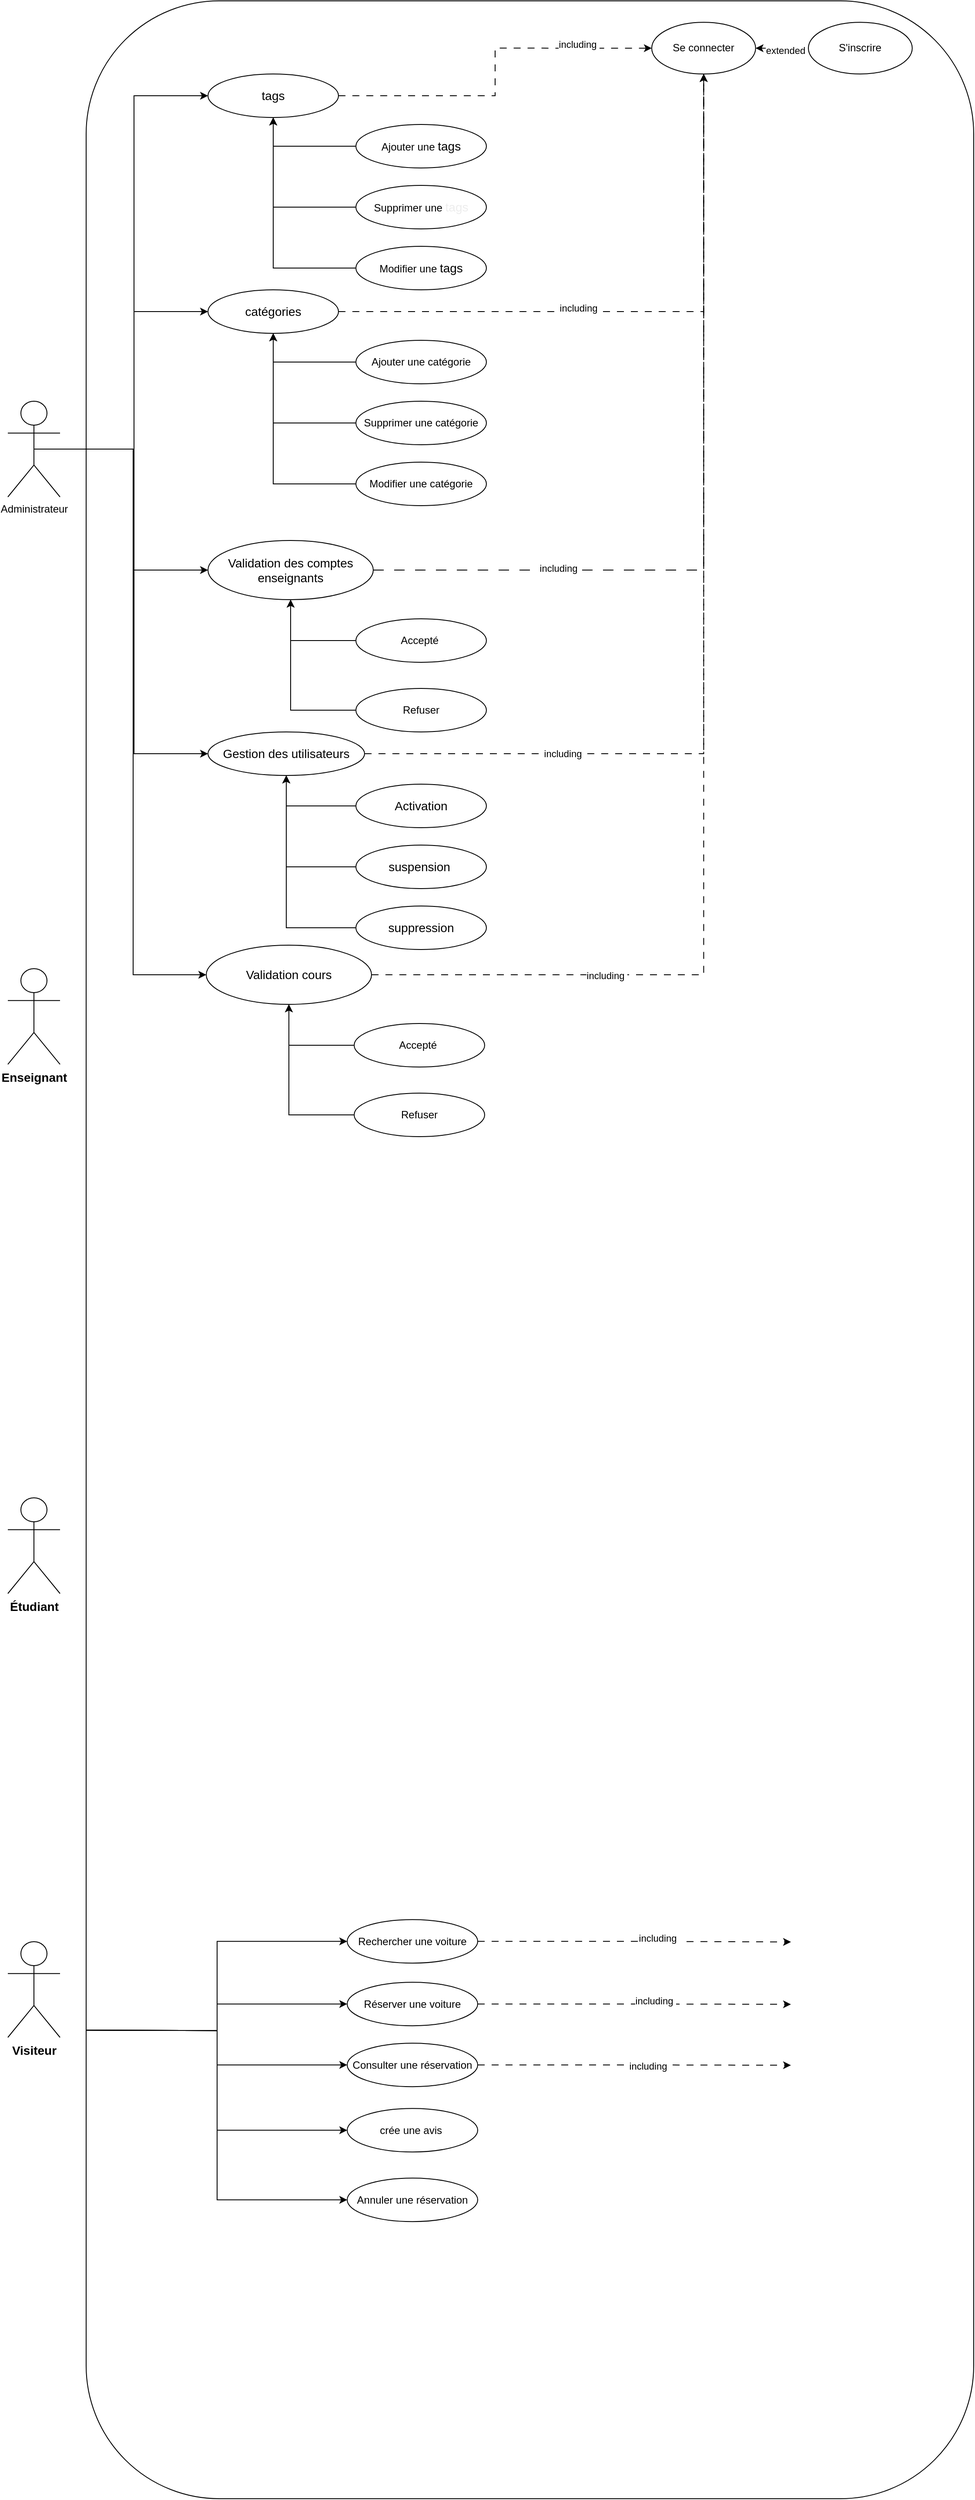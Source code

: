 <mxfile version="26.0.5">
  <diagram name="Cas d&#39;Utilisation - Réservation de Voitures" id="teA25qz9tyGUjJe5etD5">
    <mxGraphModel dx="1273" dy="53" grid="1" gridSize="10" guides="1" tooltips="1" connect="1" arrows="1" fold="1" page="1" pageScale="1" pageWidth="827" pageHeight="1169" math="0" shadow="0">
      <root>
        <mxCell id="0" />
        <mxCell id="1" parent="0" />
        <mxCell id="cDhB8mFdoMeOBjvVYA12-190" value="" style="rounded=1;whiteSpace=wrap;html=1;" parent="1" vertex="1">
          <mxGeometry x="1610" y="2210" width="1020" height="2870" as="geometry" />
        </mxCell>
        <mxCell id="cDhB8mFdoMeOBjvVYA12-191" style="edgeStyle=orthogonalEdgeStyle;rounded=0;orthogonalLoop=1;jettySize=auto;html=1;exitX=0.5;exitY=0.5;exitDx=0;exitDy=0;exitPerimeter=0;entryX=0;entryY=0.5;entryDx=0;entryDy=0;" parent="1" target="cDhB8mFdoMeOBjvVYA12-208" edge="1">
          <mxGeometry relative="1" as="geometry">
            <mxPoint x="1610" y="4541.61" as="sourcePoint" />
          </mxGeometry>
        </mxCell>
        <mxCell id="cDhB8mFdoMeOBjvVYA12-192" style="edgeStyle=orthogonalEdgeStyle;rounded=0;orthogonalLoop=1;jettySize=auto;html=1;exitX=0.5;exitY=0.5;exitDx=0;exitDy=0;exitPerimeter=0;entryX=0;entryY=0.5;entryDx=0;entryDy=0;" parent="1" target="cDhB8mFdoMeOBjvVYA12-211" edge="1">
          <mxGeometry relative="1" as="geometry">
            <mxPoint x="1610" y="4541.61" as="sourcePoint" />
          </mxGeometry>
        </mxCell>
        <mxCell id="cDhB8mFdoMeOBjvVYA12-193" style="edgeStyle=orthogonalEdgeStyle;rounded=0;orthogonalLoop=1;jettySize=auto;html=1;exitX=0.5;exitY=0.5;exitDx=0;exitDy=0;exitPerimeter=0;entryX=0;entryY=0.5;entryDx=0;entryDy=0;" parent="1" target="cDhB8mFdoMeOBjvVYA12-214" edge="1">
          <mxGeometry relative="1" as="geometry">
            <mxPoint x="1610" y="4541.61" as="sourcePoint" />
          </mxGeometry>
        </mxCell>
        <mxCell id="cDhB8mFdoMeOBjvVYA12-194" style="edgeStyle=orthogonalEdgeStyle;rounded=0;orthogonalLoop=1;jettySize=auto;html=1;exitX=0.5;exitY=0.5;exitDx=0;exitDy=0;exitPerimeter=0;entryX=0;entryY=0.5;entryDx=0;entryDy=0;" parent="1" target="cDhB8mFdoMeOBjvVYA12-252" edge="1">
          <mxGeometry relative="1" as="geometry">
            <mxPoint x="1610" y="4541.61" as="sourcePoint" />
          </mxGeometry>
        </mxCell>
        <mxCell id="cDhB8mFdoMeOBjvVYA12-195" style="edgeStyle=orthogonalEdgeStyle;rounded=0;orthogonalLoop=1;jettySize=auto;html=1;exitX=0.5;exitY=0.5;exitDx=0;exitDy=0;exitPerimeter=0;entryX=0;entryY=0.5;entryDx=0;entryDy=0;" parent="1" target="cDhB8mFdoMeOBjvVYA12-217" edge="1">
          <mxGeometry relative="1" as="geometry">
            <mxPoint x="1610" y="4541.61" as="sourcePoint" />
          </mxGeometry>
        </mxCell>
        <mxCell id="cDhB8mFdoMeOBjvVYA12-196" value="&lt;span style=&quot;box-sizing: border-box; border: 0px solid; --tw-border-spacing-x: 0; --tw-border-spacing-y: 0; --tw-translate-x: 0; --tw-translate-y: 0; --tw-rotate: 0; --tw-skew-x: 0; --tw-skew-y: 0; --tw-scale-x: 1; --tw-scale-y: 1; --tw-pan-x: ; --tw-pan-y: ; --tw-pinch-zoom: ; --tw-scroll-snap-strictness: proximity; --tw-gradient-from-position: ; --tw-gradient-via-position: ; --tw-gradient-to-position: ; --tw-ordinal: ; --tw-slashed-zero: ; --tw-numeric-figure: ; --tw-numeric-spacing: ; --tw-numeric-fraction: ; --tw-ring-inset: ; --tw-ring-offset-width: 0px; --tw-ring-offset-color: #fff; --tw-ring-color: rgba(59,130,246,.5); --tw-ring-offset-shadow: 0 0 #0000; --tw-ring-shadow: 0 0 #0000; --tw-shadow: 0 0 #0000; --tw-shadow-colored: 0 0 #0000; --tw-blur: ; --tw-brightness: ; --tw-contrast: ; --tw-grayscale: ; --tw-hue-rotate: ; --tw-invert: ; --tw-saturate: ; --tw-sepia: ; --tw-drop-shadow: ; --tw-backdrop-blur: ; --tw-backdrop-brightness: ; --tw-backdrop-contrast: ; --tw-backdrop-grayscale: ; --tw-backdrop-hue-rotate: ; --tw-backdrop-invert: ; --tw-backdrop-opacity: ; --tw-backdrop-saturate: ; --tw-backdrop-sepia: ; --tw-contain-size: ; --tw-contain-layout: ; --tw-contain-paint: ; --tw-contain-style: ; font-weight: bolder; color: rgb(0, 0, 0); font-family: &amp;quot;Nunito Sans&amp;quot;, sans-serif; font-size: 14px; text-align: start; white-space: pre-wrap; background-color: rgb(255, 255, 255);&quot;&gt;Enseignant&lt;/span&gt;" style="shape=umlActor;verticalLabelPosition=bottom;verticalAlign=top;html=1;" parent="1" vertex="1">
          <mxGeometry x="1520" y="3321.99" width="60" height="110" as="geometry" />
        </mxCell>
        <mxCell id="cDhB8mFdoMeOBjvVYA12-197" style="edgeStyle=orthogonalEdgeStyle;rounded=0;orthogonalLoop=1;jettySize=auto;html=1;exitX=0.5;exitY=0.5;exitDx=0;exitDy=0;exitPerimeter=0;entryX=0;entryY=0.5;entryDx=0;entryDy=0;" parent="1" source="cDhB8mFdoMeOBjvVYA12-201" target="cDhB8mFdoMeOBjvVYA12-229" edge="1">
          <mxGeometry relative="1" as="geometry" />
        </mxCell>
        <mxCell id="cDhB8mFdoMeOBjvVYA12-198" style="edgeStyle=orthogonalEdgeStyle;rounded=0;orthogonalLoop=1;jettySize=auto;html=1;exitX=0.5;exitY=0.5;exitDx=0;exitDy=0;exitPerimeter=0;entryX=0;entryY=0.5;entryDx=0;entryDy=0;" parent="1" source="cDhB8mFdoMeOBjvVYA12-201" target="cDhB8mFdoMeOBjvVYA12-220" edge="1">
          <mxGeometry relative="1" as="geometry" />
        </mxCell>
        <mxCell id="cDhB8mFdoMeOBjvVYA12-199" style="edgeStyle=orthogonalEdgeStyle;rounded=0;orthogonalLoop=1;jettySize=auto;html=1;exitX=0.5;exitY=0.5;exitDx=0;exitDy=0;exitPerimeter=0;entryX=0;entryY=0.5;entryDx=0;entryDy=0;" parent="1" source="cDhB8mFdoMeOBjvVYA12-201" target="cDhB8mFdoMeOBjvVYA12-238" edge="1">
          <mxGeometry relative="1" as="geometry" />
        </mxCell>
        <mxCell id="cDhB8mFdoMeOBjvVYA12-200" style="edgeStyle=orthogonalEdgeStyle;rounded=0;orthogonalLoop=1;jettySize=auto;html=1;exitX=0.5;exitY=0.5;exitDx=0;exitDy=0;exitPerimeter=0;entryX=0;entryY=0.5;entryDx=0;entryDy=0;" parent="1" source="cDhB8mFdoMeOBjvVYA12-201" target="cDhB8mFdoMeOBjvVYA12-245" edge="1">
          <mxGeometry relative="1" as="geometry" />
        </mxCell>
        <mxCell id="G7xuWfakosedyqUKOBpY-17" style="edgeStyle=orthogonalEdgeStyle;rounded=0;orthogonalLoop=1;jettySize=auto;html=1;exitX=0.5;exitY=0.5;exitDx=0;exitDy=0;exitPerimeter=0;entryX=0;entryY=0.5;entryDx=0;entryDy=0;" parent="1" source="cDhB8mFdoMeOBjvVYA12-201" target="G7xuWfakosedyqUKOBpY-11" edge="1">
          <mxGeometry relative="1" as="geometry" />
        </mxCell>
        <mxCell id="cDhB8mFdoMeOBjvVYA12-201" value="Administrateur" style="shape=umlActor;verticalLabelPosition=bottom;verticalAlign=top;html=1;" parent="1" vertex="1">
          <mxGeometry x="1520" y="2670" width="60" height="110" as="geometry" />
        </mxCell>
        <mxCell id="cDhB8mFdoMeOBjvVYA12-202" value="Se connecter" style="ellipse;whiteSpace=wrap;html=1;" parent="1" vertex="1">
          <mxGeometry x="2260" y="2234.68" width="119.38" height="59.32" as="geometry" />
        </mxCell>
        <mxCell id="cDhB8mFdoMeOBjvVYA12-203" style="edgeStyle=orthogonalEdgeStyle;rounded=0;orthogonalLoop=1;jettySize=auto;html=1;exitX=0;exitY=0.5;exitDx=0;exitDy=0;entryX=1;entryY=0.5;entryDx=0;entryDy=0;dashed=1;dashPattern=8 8;" parent="1" source="cDhB8mFdoMeOBjvVYA12-205" target="cDhB8mFdoMeOBjvVYA12-202" edge="1">
          <mxGeometry relative="1" as="geometry" />
        </mxCell>
        <mxCell id="cDhB8mFdoMeOBjvVYA12-204" value="extended&amp;nbsp;" style="edgeLabel;html=1;align=center;verticalAlign=middle;resizable=0;points=[];" parent="cDhB8mFdoMeOBjvVYA12-203" vertex="1" connectable="0">
          <mxGeometry x="-0.151" y="2" relative="1" as="geometry">
            <mxPoint as="offset" />
          </mxGeometry>
        </mxCell>
        <mxCell id="cDhB8mFdoMeOBjvVYA12-205" value="S&#39;inscrire" style="ellipse;whiteSpace=wrap;html=1;" parent="1" vertex="1">
          <mxGeometry x="2440" y="2234.68" width="119.38" height="59.32" as="geometry" />
        </mxCell>
        <mxCell id="cDhB8mFdoMeOBjvVYA12-206" style="edgeStyle=orthogonalEdgeStyle;rounded=0;orthogonalLoop=1;jettySize=auto;html=1;exitX=1;exitY=0.5;exitDx=0;exitDy=0;dashed=1;dashPattern=8 8;" parent="1" source="cDhB8mFdoMeOBjvVYA12-208" edge="1">
          <mxGeometry relative="1" as="geometry">
            <mxPoint x="2420" y="4440.287" as="targetPoint" />
            <Array as="points">
              <mxPoint x="2240" y="4439.62" />
            </Array>
          </mxGeometry>
        </mxCell>
        <mxCell id="cDhB8mFdoMeOBjvVYA12-207" value="including&amp;nbsp;" style="edgeLabel;html=1;align=center;verticalAlign=middle;resizable=0;points=[];" parent="cDhB8mFdoMeOBjvVYA12-206" vertex="1" connectable="0">
          <mxGeometry x="0.154" y="4" relative="1" as="geometry">
            <mxPoint as="offset" />
          </mxGeometry>
        </mxCell>
        <mxCell id="cDhB8mFdoMeOBjvVYA12-208" value="Rechercher une voiture" style="ellipse;whiteSpace=wrap;html=1;" parent="1" vertex="1">
          <mxGeometry x="1910" y="4414.62" width="150" height="50" as="geometry" />
        </mxCell>
        <mxCell id="cDhB8mFdoMeOBjvVYA12-209" style="edgeStyle=orthogonalEdgeStyle;rounded=0;orthogonalLoop=1;jettySize=auto;html=1;exitX=1;exitY=0.5;exitDx=0;exitDy=0;dashed=1;dashPattern=8 8;" parent="1" source="cDhB8mFdoMeOBjvVYA12-211" edge="1">
          <mxGeometry relative="1" as="geometry">
            <mxPoint x="2420" y="4511.953" as="targetPoint" />
          </mxGeometry>
        </mxCell>
        <mxCell id="cDhB8mFdoMeOBjvVYA12-210" value="including&amp;nbsp;" style="edgeLabel;html=1;align=center;verticalAlign=middle;resizable=0;points=[];" parent="cDhB8mFdoMeOBjvVYA12-209" vertex="1" connectable="0">
          <mxGeometry x="0.137" y="5" relative="1" as="geometry">
            <mxPoint as="offset" />
          </mxGeometry>
        </mxCell>
        <mxCell id="cDhB8mFdoMeOBjvVYA12-211" value="Réserver une voiture" style="ellipse;whiteSpace=wrap;html=1;" parent="1" vertex="1">
          <mxGeometry x="1910" y="4486.61" width="150" height="50" as="geometry" />
        </mxCell>
        <mxCell id="cDhB8mFdoMeOBjvVYA12-212" style="edgeStyle=orthogonalEdgeStyle;rounded=0;orthogonalLoop=1;jettySize=auto;html=1;exitX=1;exitY=0.5;exitDx=0;exitDy=0;dashed=1;dashPattern=8 8;" parent="1" source="cDhB8mFdoMeOBjvVYA12-214" edge="1">
          <mxGeometry relative="1" as="geometry">
            <mxPoint x="2420" y="4581.953" as="targetPoint" />
          </mxGeometry>
        </mxCell>
        <mxCell id="cDhB8mFdoMeOBjvVYA12-213" value="including&amp;nbsp;" style="edgeLabel;html=1;align=center;verticalAlign=middle;resizable=0;points=[];" parent="cDhB8mFdoMeOBjvVYA12-212" vertex="1" connectable="0">
          <mxGeometry x="0.094" relative="1" as="geometry">
            <mxPoint as="offset" />
          </mxGeometry>
        </mxCell>
        <mxCell id="cDhB8mFdoMeOBjvVYA12-214" value="Consulter une réservation" style="ellipse;whiteSpace=wrap;html=1;" parent="1" vertex="1">
          <mxGeometry x="1910" y="4556.61" width="150" height="50" as="geometry" />
        </mxCell>
        <mxCell id="cDhB8mFdoMeOBjvVYA12-217" value="Annuler une réservation" style="ellipse;whiteSpace=wrap;html=1;" parent="1" vertex="1">
          <mxGeometry x="1910" y="4711.62" width="150" height="50" as="geometry" />
        </mxCell>
        <mxCell id="cDhB8mFdoMeOBjvVYA12-218" style="edgeStyle=orthogonalEdgeStyle;rounded=0;orthogonalLoop=1;jettySize=auto;html=1;exitX=1;exitY=0.5;exitDx=0;exitDy=0;entryX=0.5;entryY=1;entryDx=0;entryDy=0;dashed=1;dashPattern=8 8;" parent="1" source="cDhB8mFdoMeOBjvVYA12-220" target="cDhB8mFdoMeOBjvVYA12-202" edge="1">
          <mxGeometry relative="1" as="geometry" />
        </mxCell>
        <mxCell id="cDhB8mFdoMeOBjvVYA12-219" value="including&amp;nbsp;" style="edgeLabel;html=1;align=center;verticalAlign=middle;resizable=0;points=[];" parent="cDhB8mFdoMeOBjvVYA12-218" vertex="1" connectable="0">
          <mxGeometry x="-0.199" y="4" relative="1" as="geometry">
            <mxPoint x="-1" as="offset" />
          </mxGeometry>
        </mxCell>
        <mxCell id="cDhB8mFdoMeOBjvVYA12-220" value="&lt;span style=&quot;color: rgb(0, 0, 0); font-family: &amp;quot;Nunito Sans&amp;quot;, sans-serif; font-size: 14px; text-align: left; background-color: rgb(255, 255, 255);&quot;&gt;catégories&lt;/span&gt;" style="ellipse;whiteSpace=wrap;html=1;" parent="1" vertex="1">
          <mxGeometry x="1750" y="2542" width="150" height="50" as="geometry" />
        </mxCell>
        <mxCell id="cDhB8mFdoMeOBjvVYA12-221" value="Ajouter une catégorie" style="ellipse;whiteSpace=wrap;html=1;" parent="1" vertex="1">
          <mxGeometry x="1920" y="2600" width="150" height="50" as="geometry" />
        </mxCell>
        <mxCell id="cDhB8mFdoMeOBjvVYA12-222" value="Supprimer une catégorie" style="ellipse;whiteSpace=wrap;html=1;" parent="1" vertex="1">
          <mxGeometry x="1920" y="2670" width="150" height="50" as="geometry" />
        </mxCell>
        <mxCell id="cDhB8mFdoMeOBjvVYA12-223" value="Modifier une catégorie" style="ellipse;whiteSpace=wrap;html=1;" parent="1" vertex="1">
          <mxGeometry x="1920" y="2740" width="150" height="50" as="geometry" />
        </mxCell>
        <mxCell id="cDhB8mFdoMeOBjvVYA12-224" style="edgeStyle=orthogonalEdgeStyle;rounded=0;orthogonalLoop=1;jettySize=auto;html=1;exitX=0;exitY=0.5;exitDx=0;exitDy=0;entryX=0.5;entryY=1;entryDx=0;entryDy=0;" parent="1" source="cDhB8mFdoMeOBjvVYA12-223" target="cDhB8mFdoMeOBjvVYA12-220" edge="1">
          <mxGeometry relative="1" as="geometry" />
        </mxCell>
        <mxCell id="cDhB8mFdoMeOBjvVYA12-225" style="edgeStyle=orthogonalEdgeStyle;rounded=0;orthogonalLoop=1;jettySize=auto;html=1;exitX=0;exitY=0.5;exitDx=0;exitDy=0;entryX=0.5;entryY=1;entryDx=0;entryDy=0;" parent="1" source="cDhB8mFdoMeOBjvVYA12-222" target="cDhB8mFdoMeOBjvVYA12-220" edge="1">
          <mxGeometry relative="1" as="geometry" />
        </mxCell>
        <mxCell id="cDhB8mFdoMeOBjvVYA12-226" style="edgeStyle=orthogonalEdgeStyle;rounded=0;orthogonalLoop=1;jettySize=auto;html=1;exitX=0;exitY=0.5;exitDx=0;exitDy=0;entryX=0.5;entryY=1;entryDx=0;entryDy=0;" parent="1" source="cDhB8mFdoMeOBjvVYA12-221" target="cDhB8mFdoMeOBjvVYA12-220" edge="1">
          <mxGeometry relative="1" as="geometry" />
        </mxCell>
        <mxCell id="cDhB8mFdoMeOBjvVYA12-227" style="edgeStyle=orthogonalEdgeStyle;rounded=0;orthogonalLoop=1;jettySize=auto;html=1;exitX=1;exitY=0.5;exitDx=0;exitDy=0;entryX=0;entryY=0.5;entryDx=0;entryDy=0;dashed=1;dashPattern=8 8;" parent="1" source="cDhB8mFdoMeOBjvVYA12-229" target="cDhB8mFdoMeOBjvVYA12-202" edge="1">
          <mxGeometry relative="1" as="geometry" />
        </mxCell>
        <mxCell id="cDhB8mFdoMeOBjvVYA12-228" value="including&amp;nbsp;" style="edgeLabel;html=1;align=center;verticalAlign=middle;resizable=0;points=[];" parent="cDhB8mFdoMeOBjvVYA12-227" vertex="1" connectable="0">
          <mxGeometry x="0.594" y="5" relative="1" as="geometry">
            <mxPoint as="offset" />
          </mxGeometry>
        </mxCell>
        <mxCell id="cDhB8mFdoMeOBjvVYA12-229" value="&lt;span style=&quot;color: rgb(0, 0, 0); font-family: &amp;quot;Nunito Sans&amp;quot;, sans-serif; font-size: 14px; text-align: left; background-color: rgb(255, 255, 255);&quot;&gt;tags&lt;/span&gt;" style="ellipse;whiteSpace=wrap;html=1;" parent="1" vertex="1">
          <mxGeometry x="1750" y="2294" width="150" height="50" as="geometry" />
        </mxCell>
        <mxCell id="cDhB8mFdoMeOBjvVYA12-230" value="Ajouter une&amp;nbsp;&lt;span style=&quot;font-family: &amp;quot;Nunito Sans&amp;quot;, sans-serif; font-size: 14px; text-align: left;&quot;&gt;tags&lt;/span&gt;" style="ellipse;whiteSpace=wrap;html=1;" parent="1" vertex="1">
          <mxGeometry x="1920" y="2352" width="150" height="50" as="geometry" />
        </mxCell>
        <mxCell id="cDhB8mFdoMeOBjvVYA12-231" value="&lt;span&gt;Supprimer une&amp;nbsp;&lt;span style=&quot;font-family: &amp;quot;Nunito Sans&amp;quot;, sans-serif; font-size: 14px; text-align: left;&quot;&gt;&lt;font style=&quot;color: light-dark(rgb(237, 237, 237), rgb(255, 255, 255));&quot;&gt;tags&lt;/font&gt;&lt;/span&gt;&lt;/span&gt;" style="ellipse;whiteSpace=wrap;html=1;" parent="1" vertex="1">
          <mxGeometry x="1920" y="2422" width="150" height="50" as="geometry" />
        </mxCell>
        <mxCell id="cDhB8mFdoMeOBjvVYA12-232" value="Modifier une&amp;nbsp;&lt;span style=&quot;font-family: &amp;quot;Nunito Sans&amp;quot;, sans-serif; font-size: 14px; text-align: left;&quot;&gt;tags&lt;/span&gt;" style="ellipse;whiteSpace=wrap;html=1;" parent="1" vertex="1">
          <mxGeometry x="1920" y="2492" width="150" height="50" as="geometry" />
        </mxCell>
        <mxCell id="cDhB8mFdoMeOBjvVYA12-233" style="edgeStyle=orthogonalEdgeStyle;rounded=0;orthogonalLoop=1;jettySize=auto;html=1;exitX=0;exitY=0.5;exitDx=0;exitDy=0;entryX=0.5;entryY=1;entryDx=0;entryDy=0;" parent="1" source="cDhB8mFdoMeOBjvVYA12-232" target="cDhB8mFdoMeOBjvVYA12-229" edge="1">
          <mxGeometry relative="1" as="geometry" />
        </mxCell>
        <mxCell id="cDhB8mFdoMeOBjvVYA12-234" style="edgeStyle=orthogonalEdgeStyle;rounded=0;orthogonalLoop=1;jettySize=auto;html=1;exitX=0;exitY=0.5;exitDx=0;exitDy=0;entryX=0.5;entryY=1;entryDx=0;entryDy=0;" parent="1" source="cDhB8mFdoMeOBjvVYA12-231" target="cDhB8mFdoMeOBjvVYA12-229" edge="1">
          <mxGeometry relative="1" as="geometry" />
        </mxCell>
        <mxCell id="cDhB8mFdoMeOBjvVYA12-235" style="edgeStyle=orthogonalEdgeStyle;rounded=0;orthogonalLoop=1;jettySize=auto;html=1;exitX=0;exitY=0.5;exitDx=0;exitDy=0;entryX=0.5;entryY=1;entryDx=0;entryDy=0;" parent="1" source="cDhB8mFdoMeOBjvVYA12-230" target="cDhB8mFdoMeOBjvVYA12-229" edge="1">
          <mxGeometry relative="1" as="geometry" />
        </mxCell>
        <mxCell id="cDhB8mFdoMeOBjvVYA12-236" style="edgeStyle=orthogonalEdgeStyle;rounded=0;orthogonalLoop=1;jettySize=auto;html=1;exitX=1;exitY=0.5;exitDx=0;exitDy=0;entryX=0.5;entryY=1;entryDx=0;entryDy=0;dashed=1;dashPattern=12 12;" parent="1" source="cDhB8mFdoMeOBjvVYA12-238" target="cDhB8mFdoMeOBjvVYA12-202" edge="1">
          <mxGeometry relative="1" as="geometry" />
        </mxCell>
        <mxCell id="cDhB8mFdoMeOBjvVYA12-237" value="including&amp;nbsp;" style="edgeLabel;html=1;align=center;verticalAlign=middle;resizable=0;points=[];" parent="cDhB8mFdoMeOBjvVYA12-236" vertex="1" connectable="0">
          <mxGeometry x="-0.55" y="2" relative="1" as="geometry">
            <mxPoint as="offset" />
          </mxGeometry>
        </mxCell>
        <mxCell id="cDhB8mFdoMeOBjvVYA12-238" value="&lt;span style=&quot;color: rgb(0, 0, 0); font-family: &amp;quot;Nunito Sans&amp;quot;, sans-serif; font-size: 14px; text-align: left; background-color: rgb(255, 255, 255);&quot;&gt;Validation des comptes enseignants&lt;/span&gt;" style="ellipse;whiteSpace=wrap;html=1;" parent="1" vertex="1">
          <mxGeometry x="1750" y="2830" width="190" height="68" as="geometry" />
        </mxCell>
        <mxCell id="cDhB8mFdoMeOBjvVYA12-239" value="Accepté&amp;nbsp;" style="ellipse;whiteSpace=wrap;html=1;" parent="1" vertex="1">
          <mxGeometry x="1920" y="2920" width="150" height="50" as="geometry" />
        </mxCell>
        <mxCell id="cDhB8mFdoMeOBjvVYA12-240" value="Refuser" style="ellipse;whiteSpace=wrap;html=1;" parent="1" vertex="1">
          <mxGeometry x="1920" y="3000" width="150" height="50" as="geometry" />
        </mxCell>
        <mxCell id="cDhB8mFdoMeOBjvVYA12-241" style="edgeStyle=orthogonalEdgeStyle;rounded=0;orthogonalLoop=1;jettySize=auto;html=1;exitX=0;exitY=0.5;exitDx=0;exitDy=0;entryX=0.5;entryY=1;entryDx=0;entryDy=0;" parent="1" source="cDhB8mFdoMeOBjvVYA12-240" target="cDhB8mFdoMeOBjvVYA12-238" edge="1">
          <mxGeometry relative="1" as="geometry" />
        </mxCell>
        <mxCell id="cDhB8mFdoMeOBjvVYA12-242" style="edgeStyle=orthogonalEdgeStyle;rounded=0;orthogonalLoop=1;jettySize=auto;html=1;exitX=0;exitY=0.5;exitDx=0;exitDy=0;entryX=0.5;entryY=1;entryDx=0;entryDy=0;" parent="1" source="cDhB8mFdoMeOBjvVYA12-239" target="cDhB8mFdoMeOBjvVYA12-238" edge="1">
          <mxGeometry relative="1" as="geometry" />
        </mxCell>
        <mxCell id="cDhB8mFdoMeOBjvVYA12-243" style="edgeStyle=orthogonalEdgeStyle;rounded=0;orthogonalLoop=1;jettySize=auto;html=1;exitX=1;exitY=0.5;exitDx=0;exitDy=0;entryX=0.5;entryY=1;entryDx=0;entryDy=0;dashed=1;dashPattern=8 8;" parent="1" source="cDhB8mFdoMeOBjvVYA12-245" target="cDhB8mFdoMeOBjvVYA12-202" edge="1">
          <mxGeometry relative="1" as="geometry" />
        </mxCell>
        <mxCell id="cDhB8mFdoMeOBjvVYA12-244" value="including&amp;nbsp;" style="edgeLabel;html=1;align=center;verticalAlign=middle;resizable=0;points=[];" parent="cDhB8mFdoMeOBjvVYA12-243" vertex="1" connectable="0">
          <mxGeometry x="-0.609" relative="1" as="geometry">
            <mxPoint as="offset" />
          </mxGeometry>
        </mxCell>
        <mxCell id="cDhB8mFdoMeOBjvVYA12-245" value="&lt;span style=&quot;color: rgb(0, 0, 0); font-family: &amp;quot;Nunito Sans&amp;quot;, sans-serif; font-size: 14px; text-align: left; background-color: rgb(255, 255, 255);&quot;&gt;Gestion des utilisateurs&lt;/span&gt;" style="ellipse;whiteSpace=wrap;html=1;" parent="1" vertex="1">
          <mxGeometry x="1750" y="3050" width="180" height="50" as="geometry" />
        </mxCell>
        <mxCell id="cDhB8mFdoMeOBjvVYA12-246" style="edgeStyle=orthogonalEdgeStyle;rounded=0;orthogonalLoop=1;jettySize=auto;html=1;exitX=0;exitY=0.5;exitDx=0;exitDy=0;entryX=0.5;entryY=1;entryDx=0;entryDy=0;" parent="1" source="cDhB8mFdoMeOBjvVYA12-249" target="cDhB8mFdoMeOBjvVYA12-245" edge="1">
          <mxGeometry relative="1" as="geometry" />
        </mxCell>
        <mxCell id="cDhB8mFdoMeOBjvVYA12-247" style="edgeStyle=orthogonalEdgeStyle;rounded=0;orthogonalLoop=1;jettySize=auto;html=1;exitX=0;exitY=0.5;exitDx=0;exitDy=0;entryX=0.5;entryY=1;entryDx=0;entryDy=0;" parent="1" source="cDhB8mFdoMeOBjvVYA12-248" target="cDhB8mFdoMeOBjvVYA12-245" edge="1">
          <mxGeometry relative="1" as="geometry" />
        </mxCell>
        <mxCell id="cDhB8mFdoMeOBjvVYA12-248" value="&lt;span style=&quot;color: rgb(0, 0, 0); font-family: &amp;quot;Nunito Sans&amp;quot;, sans-serif; font-size: 14px; text-align: left; background-color: rgb(255, 255, 255);&quot;&gt;suspension&amp;nbsp;&lt;/span&gt;" style="ellipse;whiteSpace=wrap;html=1;" parent="1" vertex="1">
          <mxGeometry x="1920" y="3180" width="150" height="50" as="geometry" />
        </mxCell>
        <mxCell id="cDhB8mFdoMeOBjvVYA12-249" value="&lt;span style=&quot;color: rgb(0, 0, 0); font-family: &amp;quot;Nunito Sans&amp;quot;, sans-serif; font-size: 14px; text-align: left; background-color: rgb(255, 255, 255);&quot;&gt;Activation&lt;/span&gt;" style="ellipse;whiteSpace=wrap;html=1;" parent="1" vertex="1">
          <mxGeometry x="1920" y="3110" width="150" height="50" as="geometry" />
        </mxCell>
        <mxCell id="cDhB8mFdoMeOBjvVYA12-252" value="crée une avis&amp;nbsp;" style="ellipse;whiteSpace=wrap;html=1;" parent="1" vertex="1">
          <mxGeometry x="1910" y="4631.62" width="150" height="50" as="geometry" />
        </mxCell>
        <mxCell id="G7xuWfakosedyqUKOBpY-1" value="&lt;span style=&quot;box-sizing: border-box; border: 0px solid; --tw-border-spacing-x: 0; --tw-border-spacing-y: 0; --tw-translate-x: 0; --tw-translate-y: 0; --tw-rotate: 0; --tw-skew-x: 0; --tw-skew-y: 0; --tw-scale-x: 1; --tw-scale-y: 1; --tw-pan-x: ; --tw-pan-y: ; --tw-pinch-zoom: ; --tw-scroll-snap-strictness: proximity; --tw-gradient-from-position: ; --tw-gradient-via-position: ; --tw-gradient-to-position: ; --tw-ordinal: ; --tw-slashed-zero: ; --tw-numeric-figure: ; --tw-numeric-spacing: ; --tw-numeric-fraction: ; --tw-ring-inset: ; --tw-ring-offset-width: 0px; --tw-ring-offset-color: #fff; --tw-ring-color: rgba(59,130,246,.5); --tw-ring-offset-shadow: 0 0 #0000; --tw-ring-shadow: 0 0 #0000; --tw-shadow: 0 0 #0000; --tw-shadow-colored: 0 0 #0000; --tw-blur: ; --tw-brightness: ; --tw-contrast: ; --tw-grayscale: ; --tw-hue-rotate: ; --tw-invert: ; --tw-saturate: ; --tw-sepia: ; --tw-drop-shadow: ; --tw-backdrop-blur: ; --tw-backdrop-brightness: ; --tw-backdrop-contrast: ; --tw-backdrop-grayscale: ; --tw-backdrop-hue-rotate: ; --tw-backdrop-invert: ; --tw-backdrop-opacity: ; --tw-backdrop-saturate: ; --tw-backdrop-sepia: ; --tw-contain-size: ; --tw-contain-layout: ; --tw-contain-paint: ; --tw-contain-style: ; font-weight: bolder; color: rgb(0, 0, 0); font-family: &amp;quot;Nunito Sans&amp;quot;, sans-serif; font-size: 14px; text-align: start; white-space: pre-wrap; background-color: rgb(255, 255, 255);&quot;&gt;Étudiant&lt;/span&gt;" style="shape=umlActor;verticalLabelPosition=bottom;verticalAlign=top;html=1;" parent="1" vertex="1">
          <mxGeometry x="1520" y="3930" width="60" height="110" as="geometry" />
        </mxCell>
        <mxCell id="G7xuWfakosedyqUKOBpY-2" value="&lt;span style=&quot;box-sizing: border-box; border: 0px solid; --tw-border-spacing-x: 0; --tw-border-spacing-y: 0; --tw-translate-x: 0; --tw-translate-y: 0; --tw-rotate: 0; --tw-skew-x: 0; --tw-skew-y: 0; --tw-scale-x: 1; --tw-scale-y: 1; --tw-pan-x: ; --tw-pan-y: ; --tw-pinch-zoom: ; --tw-scroll-snap-strictness: proximity; --tw-gradient-from-position: ; --tw-gradient-via-position: ; --tw-gradient-to-position: ; --tw-ordinal: ; --tw-slashed-zero: ; --tw-numeric-figure: ; --tw-numeric-spacing: ; --tw-numeric-fraction: ; --tw-ring-inset: ; --tw-ring-offset-width: 0px; --tw-ring-offset-color: #fff; --tw-ring-color: rgba(59,130,246,.5); --tw-ring-offset-shadow: 0 0 #0000; --tw-ring-shadow: 0 0 #0000; --tw-shadow: 0 0 #0000; --tw-shadow-colored: 0 0 #0000; --tw-blur: ; --tw-brightness: ; --tw-contrast: ; --tw-grayscale: ; --tw-hue-rotate: ; --tw-invert: ; --tw-saturate: ; --tw-sepia: ; --tw-drop-shadow: ; --tw-backdrop-blur: ; --tw-backdrop-brightness: ; --tw-backdrop-contrast: ; --tw-backdrop-grayscale: ; --tw-backdrop-hue-rotate: ; --tw-backdrop-invert: ; --tw-backdrop-opacity: ; --tw-backdrop-saturate: ; --tw-backdrop-sepia: ; --tw-contain-size: ; --tw-contain-layout: ; --tw-contain-paint: ; --tw-contain-style: ; font-weight: bolder; color: rgb(0, 0, 0); font-family: &amp;quot;Nunito Sans&amp;quot;, sans-serif; font-size: 14px; text-align: start; white-space: pre-wrap; background-color: rgb(255, 255, 255);&quot;&gt;Visiteur&lt;/span&gt;" style="shape=umlActor;verticalLabelPosition=bottom;verticalAlign=top;html=1;" parent="1" vertex="1">
          <mxGeometry x="1520" y="4440" width="60" height="110" as="geometry" />
        </mxCell>
        <mxCell id="G7xuWfakosedyqUKOBpY-10" style="edgeStyle=orthogonalEdgeStyle;rounded=0;orthogonalLoop=1;jettySize=auto;html=1;exitX=0;exitY=0.5;exitDx=0;exitDy=0;entryX=0.5;entryY=1;entryDx=0;entryDy=0;" parent="1" source="G7xuWfakosedyqUKOBpY-9" target="cDhB8mFdoMeOBjvVYA12-245" edge="1">
          <mxGeometry relative="1" as="geometry" />
        </mxCell>
        <mxCell id="G7xuWfakosedyqUKOBpY-9" value="&lt;span style=&quot;color: rgb(0, 0, 0); font-family: &amp;quot;Nunito Sans&amp;quot;, sans-serif; font-size: 14px; text-align: left; background-color: rgb(255, 255, 255);&quot;&gt;suppression&lt;/span&gt;" style="ellipse;whiteSpace=wrap;html=1;" parent="1" vertex="1">
          <mxGeometry x="1920" y="3250" width="150" height="50" as="geometry" />
        </mxCell>
        <mxCell id="G7xuWfakosedyqUKOBpY-21" style="edgeStyle=orthogonalEdgeStyle;rounded=0;orthogonalLoop=1;jettySize=auto;html=1;exitX=1;exitY=0.5;exitDx=0;exitDy=0;entryX=0.5;entryY=1;entryDx=0;entryDy=0;dashed=1;dashPattern=8 8;" parent="1" source="G7xuWfakosedyqUKOBpY-11" target="cDhB8mFdoMeOBjvVYA12-202" edge="1">
          <mxGeometry relative="1" as="geometry" />
        </mxCell>
        <mxCell id="G7xuWfakosedyqUKOBpY-24" value="including&amp;nbsp;" style="edgeLabel;html=1;align=center;verticalAlign=middle;resizable=0;points=[];" parent="G7xuWfakosedyqUKOBpY-21" vertex="1" connectable="0">
          <mxGeometry x="-0.619" y="-1" relative="1" as="geometry">
            <mxPoint as="offset" />
          </mxGeometry>
        </mxCell>
        <mxCell id="G7xuWfakosedyqUKOBpY-11" value="&lt;span style=&quot;color: rgb(0, 0, 0); font-family: &amp;quot;Nunito Sans&amp;quot;, sans-serif; font-size: 14px; text-align: left; background-color: rgb(255, 255, 255);&quot;&gt;Validation c&lt;/span&gt;&lt;span style=&quot;font-family: &amp;quot;Nunito Sans&amp;quot;, sans-serif; font-size: 14px; text-align: left; background-color: rgb(255, 255, 255);&quot;&gt;&lt;font style=&quot;color: light-dark(rgb(0, 0, 0), rgb(255, 255, 255));&quot;&gt;ours&lt;/font&gt;&lt;/span&gt;" style="ellipse;whiteSpace=wrap;html=1;" parent="1" vertex="1">
          <mxGeometry x="1748" y="3295" width="190" height="68" as="geometry" />
        </mxCell>
        <mxCell id="G7xuWfakosedyqUKOBpY-12" value="Accepté&amp;nbsp;" style="ellipse;whiteSpace=wrap;html=1;" parent="1" vertex="1">
          <mxGeometry x="1918" y="3385" width="150" height="50" as="geometry" />
        </mxCell>
        <mxCell id="G7xuWfakosedyqUKOBpY-13" value="Refuser" style="ellipse;whiteSpace=wrap;html=1;" parent="1" vertex="1">
          <mxGeometry x="1918" y="3465" width="150" height="50" as="geometry" />
        </mxCell>
        <mxCell id="G7xuWfakosedyqUKOBpY-14" style="edgeStyle=orthogonalEdgeStyle;rounded=0;orthogonalLoop=1;jettySize=auto;html=1;exitX=0;exitY=0.5;exitDx=0;exitDy=0;entryX=0.5;entryY=1;entryDx=0;entryDy=0;" parent="1" source="G7xuWfakosedyqUKOBpY-13" target="G7xuWfakosedyqUKOBpY-11" edge="1">
          <mxGeometry relative="1" as="geometry" />
        </mxCell>
        <mxCell id="G7xuWfakosedyqUKOBpY-15" style="edgeStyle=orthogonalEdgeStyle;rounded=0;orthogonalLoop=1;jettySize=auto;html=1;exitX=0;exitY=0.5;exitDx=0;exitDy=0;entryX=0.5;entryY=1;entryDx=0;entryDy=0;" parent="1" source="G7xuWfakosedyqUKOBpY-12" target="G7xuWfakosedyqUKOBpY-11" edge="1">
          <mxGeometry relative="1" as="geometry" />
        </mxCell>
      </root>
    </mxGraphModel>
  </diagram>
</mxfile>

